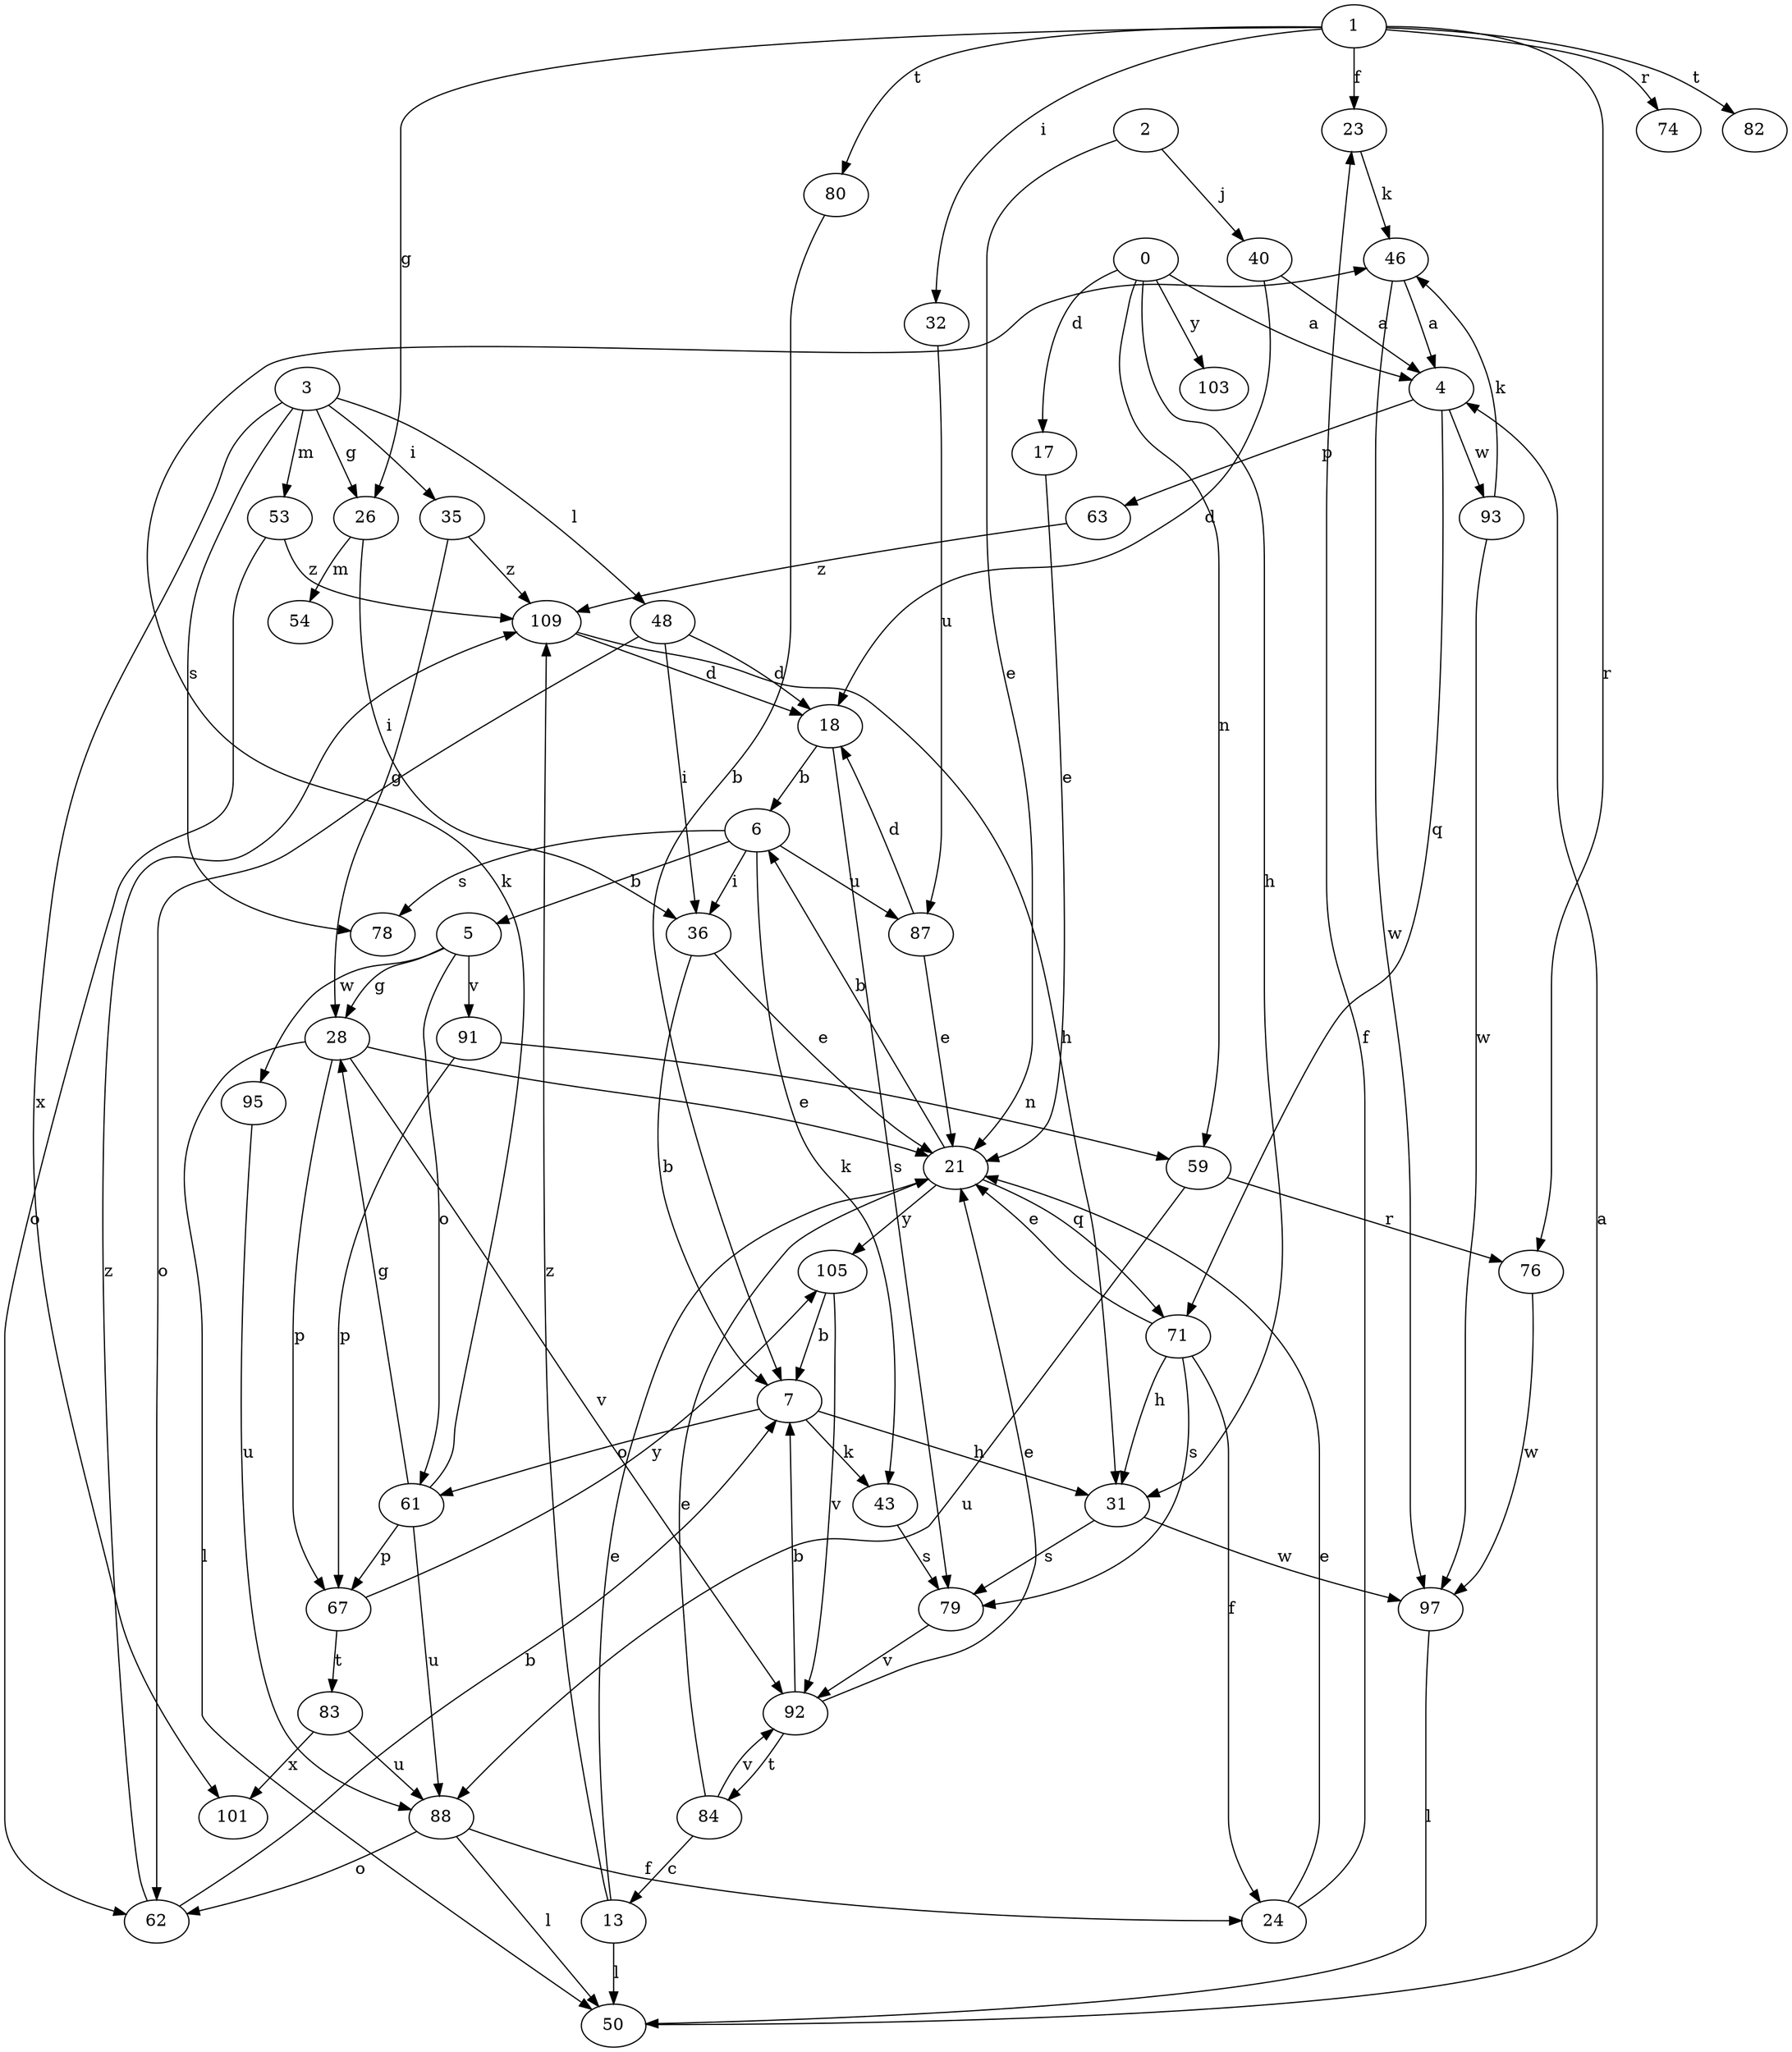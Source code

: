 strict digraph  {
1;
2;
3;
4;
5;
6;
7;
13;
17;
18;
21;
23;
24;
26;
28;
31;
32;
35;
36;
40;
43;
0;
46;
48;
50;
53;
54;
59;
61;
62;
63;
67;
71;
74;
76;
78;
79;
80;
82;
83;
84;
87;
88;
91;
92;
93;
95;
97;
101;
103;
105;
109;
1 -> 23  [label=f];
1 -> 26  [label=g];
1 -> 32  [label=i];
1 -> 74  [label=r];
1 -> 76  [label=r];
1 -> 80  [label=t];
1 -> 82  [label=t];
2 -> 21  [label=e];
2 -> 40  [label=j];
3 -> 26  [label=g];
3 -> 35  [label=i];
3 -> 48  [label=l];
3 -> 53  [label=m];
3 -> 78  [label=s];
3 -> 101  [label=x];
4 -> 63  [label=p];
4 -> 71  [label=q];
4 -> 93  [label=w];
5 -> 28  [label=g];
5 -> 61  [label=o];
5 -> 91  [label=v];
5 -> 95  [label=w];
6 -> 5  [label=b];
6 -> 36  [label=i];
6 -> 43  [label=k];
6 -> 78  [label=s];
6 -> 87  [label=u];
7 -> 31  [label=h];
7 -> 43  [label=k];
7 -> 61  [label=o];
13 -> 21  [label=e];
13 -> 50  [label=l];
13 -> 109  [label=z];
17 -> 21  [label=e];
18 -> 6  [label=b];
18 -> 79  [label=s];
21 -> 6  [label=b];
21 -> 71  [label=q];
21 -> 105  [label=y];
23 -> 46  [label=k];
24 -> 21  [label=e];
24 -> 23  [label=f];
26 -> 36  [label=i];
26 -> 54  [label=m];
28 -> 21  [label=e];
28 -> 50  [label=l];
28 -> 67  [label=p];
28 -> 92  [label=v];
31 -> 79  [label=s];
31 -> 97  [label=w];
32 -> 87  [label=u];
35 -> 28  [label=g];
35 -> 109  [label=z];
36 -> 7  [label=b];
36 -> 21  [label=e];
40 -> 4  [label=a];
40 -> 18  [label=d];
43 -> 79  [label=s];
0 -> 4  [label=a];
0 -> 17  [label=d];
0 -> 31  [label=h];
0 -> 59  [label=n];
0 -> 103  [label=y];
46 -> 4  [label=a];
46 -> 97  [label=w];
48 -> 18  [label=d];
48 -> 36  [label=i];
48 -> 62  [label=o];
50 -> 4  [label=a];
53 -> 62  [label=o];
53 -> 109  [label=z];
59 -> 76  [label=r];
59 -> 88  [label=u];
61 -> 28  [label=g];
61 -> 46  [label=k];
61 -> 67  [label=p];
61 -> 88  [label=u];
62 -> 7  [label=b];
62 -> 109  [label=z];
63 -> 109  [label=z];
67 -> 83  [label=t];
67 -> 105  [label=y];
71 -> 21  [label=e];
71 -> 24  [label=f];
71 -> 31  [label=h];
71 -> 79  [label=s];
76 -> 97  [label=w];
79 -> 92  [label=v];
80 -> 7  [label=b];
83 -> 88  [label=u];
83 -> 101  [label=x];
84 -> 13  [label=c];
84 -> 21  [label=e];
84 -> 92  [label=v];
87 -> 18  [label=d];
87 -> 21  [label=e];
88 -> 24  [label=f];
88 -> 50  [label=l];
88 -> 62  [label=o];
91 -> 59  [label=n];
91 -> 67  [label=p];
92 -> 7  [label=b];
92 -> 21  [label=e];
92 -> 84  [label=t];
93 -> 46  [label=k];
93 -> 97  [label=w];
95 -> 88  [label=u];
97 -> 50  [label=l];
105 -> 7  [label=b];
105 -> 92  [label=v];
109 -> 18  [label=d];
109 -> 31  [label=h];
}
